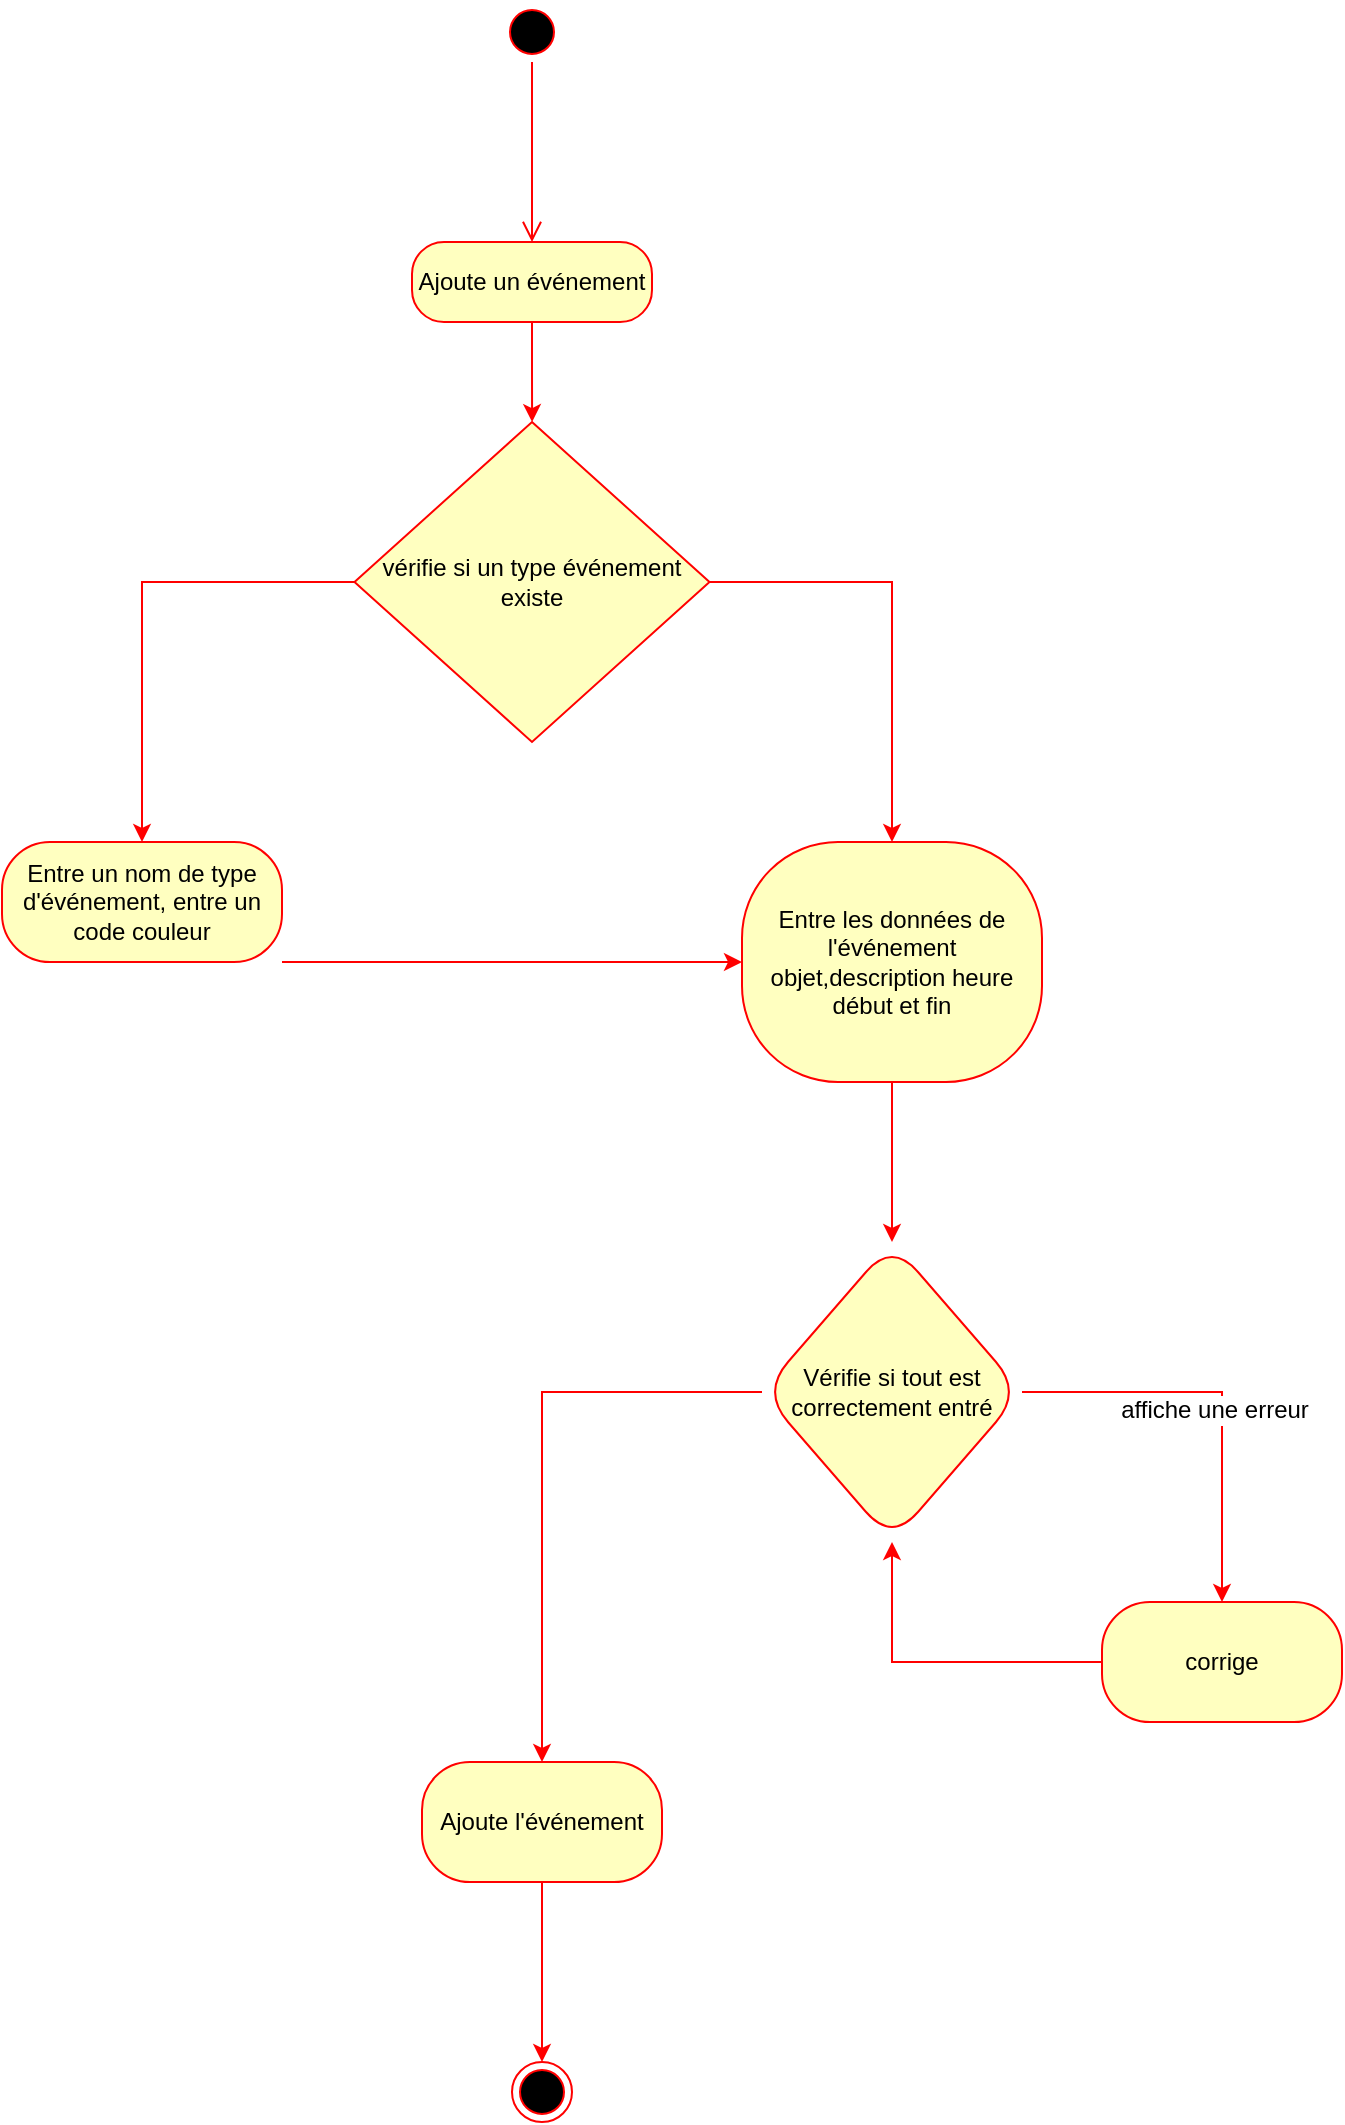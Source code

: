 <mxfile version="15.5.4" type="embed"><diagram id="23iRSUPoRavnBvh4doch" name="Page-1"><mxGraphModel dx="941" dy="395" grid="1" gridSize="10" guides="1" tooltips="1" connect="1" arrows="1" fold="1" page="1" pageScale="1" pageWidth="827" pageHeight="1169" math="0" shadow="0"><root><mxCell id="0"/><mxCell id="1" parent="0"/><mxCell id="2" value="" style="ellipse;html=1;shape=startState;fillColor=#000000;strokeColor=#ff0000;" parent="1" vertex="1"><mxGeometry x="380" y="30" width="30" height="30" as="geometry"/></mxCell><mxCell id="3" value="" style="edgeStyle=orthogonalEdgeStyle;html=1;verticalAlign=bottom;endArrow=open;endSize=8;strokeColor=#ff0000;rounded=0;" parent="1" source="2" target="4" edge="1"><mxGeometry relative="1" as="geometry"><mxPoint x="395" y="120" as="targetPoint"/></mxGeometry></mxCell><mxCell id="10" style="edgeStyle=orthogonalEdgeStyle;rounded=0;orthogonalLoop=1;jettySize=auto;html=1;strokeColor=#FF0000;" parent="1" source="4" target="7" edge="1"><mxGeometry relative="1" as="geometry"/></mxCell><mxCell id="4" value="Ajoute un événement" style="rounded=1;whiteSpace=wrap;html=1;arcSize=40;fontColor=#000000;fillColor=#ffffc0;strokeColor=#ff0000;" parent="1" vertex="1"><mxGeometry x="335" y="150" width="120" height="40" as="geometry"/></mxCell><mxCell id="16" value="" style="edgeStyle=orthogonalEdgeStyle;rounded=0;orthogonalLoop=1;jettySize=auto;html=1;fontColor=#000000;strokeColor=#FF0000;" parent="1" source="5" target="15" edge="1"><mxGeometry relative="1" as="geometry"/></mxCell><mxCell id="5" value="Entre les données de l'événement objet,description heure début et fin" style="rounded=1;whiteSpace=wrap;html=1;arcSize=40;fontColor=#000000;fillColor=#ffffc0;strokeColor=#ff0000;" parent="1" vertex="1"><mxGeometry x="500" y="450" width="150" height="120" as="geometry"/></mxCell><mxCell id="11" style="edgeStyle=orthogonalEdgeStyle;rounded=0;orthogonalLoop=1;jettySize=auto;html=1;fontColor=#000000;strokeColor=#FF0000;entryX=0.5;entryY=0;entryDx=0;entryDy=0;" parent="1" source="7" target="5" edge="1"><mxGeometry relative="1" as="geometry"><mxPoint x="570" y="335" as="targetPoint"/></mxGeometry></mxCell><mxCell id="12" style="edgeStyle=orthogonalEdgeStyle;rounded=0;orthogonalLoop=1;jettySize=auto;html=1;exitX=0;exitY=0.5;exitDx=0;exitDy=0;fontColor=#000000;strokeColor=#FF0000;" parent="1" source="7" target="13" edge="1"><mxGeometry relative="1" as="geometry"><mxPoint x="220" y="410" as="targetPoint"/></mxGeometry></mxCell><mxCell id="7" value="&lt;font color=&quot;#000000&quot;&gt;vérifie si un type événement existe&lt;/font&gt;" style="rhombus;whiteSpace=wrap;html=1;fillColor=#ffffc0;strokeColor=#ff0000;" parent="1" vertex="1"><mxGeometry x="306.25" y="240" width="177.5" height="160" as="geometry"/></mxCell><mxCell id="14" style="edgeStyle=orthogonalEdgeStyle;rounded=0;orthogonalLoop=1;jettySize=auto;html=1;entryX=0;entryY=0.5;entryDx=0;entryDy=0;fontColor=#000000;strokeColor=#FF0000;" parent="1" source="13" target="5" edge="1"><mxGeometry relative="1" as="geometry"><Array as="points"><mxPoint x="210" y="500"/></Array></mxGeometry></mxCell><mxCell id="13" value="Entre un nom de type d'événement, entre un code couleur" style="rounded=1;whiteSpace=wrap;html=1;arcSize=40;fontColor=#000000;fillColor=#ffffc0;strokeColor=#ff0000;" parent="1" vertex="1"><mxGeometry x="130" y="450" width="140" height="60" as="geometry"/></mxCell><mxCell id="18" value="" style="edgeStyle=orthogonalEdgeStyle;rounded=0;orthogonalLoop=1;jettySize=auto;html=1;fontColor=#000000;strokeColor=#FF0000;" parent="1" source="15" target="17" edge="1"><mxGeometry relative="1" as="geometry"/></mxCell><mxCell id="20" value="" style="edgeStyle=orthogonalEdgeStyle;rounded=0;orthogonalLoop=1;jettySize=auto;html=1;fontColor=#000000;strokeColor=#FF0000;" parent="1" source="15" target="19" edge="1"><mxGeometry relative="1" as="geometry"/></mxCell><mxCell id="24" value="&lt;span style=&quot;color: rgb(0 , 0 , 0) ; font-size: 12px&quot;&gt;affiche une erreur&lt;/span&gt;" style="edgeLabel;html=1;align=center;verticalAlign=middle;resizable=0;points=[];" vertex="1" connectable="0" parent="20"><mxGeometry x="0.063" y="-4" relative="1" as="geometry"><mxPoint as="offset"/></mxGeometry></mxCell><mxCell id="15" value="Vérifie si tout est correctement entré" style="rhombus;whiteSpace=wrap;html=1;rounded=1;fontColor=#000000;strokeColor=#ff0000;fillColor=#ffffc0;arcSize=40;" parent="1" vertex="1"><mxGeometry x="510" y="650" width="130" height="150" as="geometry"/></mxCell><mxCell id="23" style="edgeStyle=orthogonalEdgeStyle;rounded=0;orthogonalLoop=1;jettySize=auto;html=1;fontColor=#000000;strokeColor=#FF0000;" parent="1" source="17" target="22" edge="1"><mxGeometry relative="1" as="geometry"/></mxCell><mxCell id="17" value="Ajoute l'événement" style="whiteSpace=wrap;html=1;rounded=1;fontColor=#000000;strokeColor=#ff0000;fillColor=#ffffc0;arcSize=40;" parent="1" vertex="1"><mxGeometry x="340" y="910" width="120" height="60" as="geometry"/></mxCell><mxCell id="21" style="edgeStyle=orthogonalEdgeStyle;rounded=0;orthogonalLoop=1;jettySize=auto;html=1;entryX=0.5;entryY=1;entryDx=0;entryDy=0;fontColor=#000000;strokeColor=#FF0000;" parent="1" source="19" target="15" edge="1"><mxGeometry relative="1" as="geometry"/></mxCell><mxCell id="19" value="corrige" style="whiteSpace=wrap;html=1;rounded=1;fontColor=#000000;strokeColor=#ff0000;fillColor=#ffffc0;arcSize=40;" parent="1" vertex="1"><mxGeometry x="680" y="830" width="120" height="60" as="geometry"/></mxCell><mxCell id="22" value="" style="ellipse;html=1;shape=endState;fillColor=#000000;strokeColor=#ff0000;fontColor=#000000;" parent="1" vertex="1"><mxGeometry x="385" y="1060" width="30" height="30" as="geometry"/></mxCell></root></mxGraphModel></diagram></mxfile>